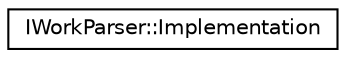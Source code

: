 digraph "类继承关系图"
{
  edge [fontname="Helvetica",fontsize="10",labelfontname="Helvetica",labelfontsize="10"];
  node [fontname="Helvetica",fontsize="10",shape=record];
  rankdir="LR";
  Node0 [label="IWorkParser::Implementation",height=0.2,width=0.4,color="black", fillcolor="white", style="filled",URL="$struct_i_work_parser_1_1_implementation.html"];
}
